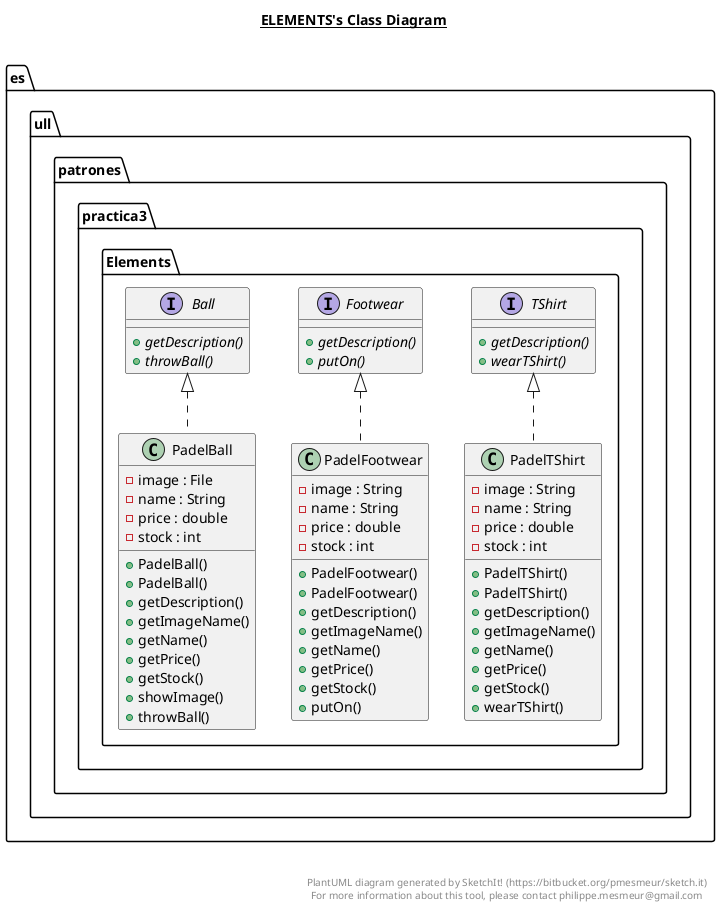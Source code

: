@startuml

title __ELEMENTS's Class Diagram__\n

  namespace es.ull.patrones.practica3 {
    namespace Elements {
      interface es.ull.patrones.practica3.Elements.Ball {
          {abstract} + getDescription()
          {abstract} + throwBall()
      }
    }
  }
  

  namespace es.ull.patrones.practica3 {
    namespace Elements {
      interface es.ull.patrones.practica3.Elements.Footwear {
          {abstract} + getDescription()
          {abstract} + putOn()
      }
    }
  }
  

  namespace es.ull.patrones.practica3 {
    namespace Elements {
      class es.ull.patrones.practica3.Elements.PadelBall {
          - image : File
          - name : String
          - price : double
          - stock : int
          + PadelBall()
          + PadelBall()
          + getDescription()
          + getImageName()
          + getName()
          + getPrice()
          + getStock()
          + showImage()
          + throwBall()
      }
    }
  }
  

  namespace es.ull.patrones.practica3 {
    namespace Elements {
      class es.ull.patrones.practica3.Elements.PadelFootwear {
          - image : String
          - name : String
          - price : double
          - stock : int
          + PadelFootwear()
          + PadelFootwear()
          + getDescription()
          + getImageName()
          + getName()
          + getPrice()
          + getStock()
          + putOn()
      }
    }
  }
  

  namespace es.ull.patrones.practica3 {
    namespace Elements {
      class es.ull.patrones.practica3.Elements.PadelTShirt {
          - image : String
          - name : String
          - price : double
          - stock : int
          + PadelTShirt()
          + PadelTShirt()
          + getDescription()
          + getImageName()
          + getName()
          + getPrice()
          + getStock()
          + wearTShirt()
      }
    }
  }
  

  namespace es.ull.patrones.practica3 {
    namespace Elements {
      interface es.ull.patrones.practica3.Elements.TShirt {
          {abstract} + getDescription()
          {abstract} + wearTShirt()
      }
    }
  }
  

  es.ull.patrones.practica3.Elements.PadelBall .up.|> es.ull.patrones.practica3.Elements.Ball
  es.ull.patrones.practica3.Elements.PadelFootwear .up.|> es.ull.patrones.practica3.Elements.Footwear
  es.ull.patrones.practica3.Elements.PadelTShirt .up.|> es.ull.patrones.practica3.Elements.TShirt


right footer


PlantUML diagram generated by SketchIt! (https://bitbucket.org/pmesmeur/sketch.it)
For more information about this tool, please contact philippe.mesmeur@gmail.com
endfooter

@enduml
